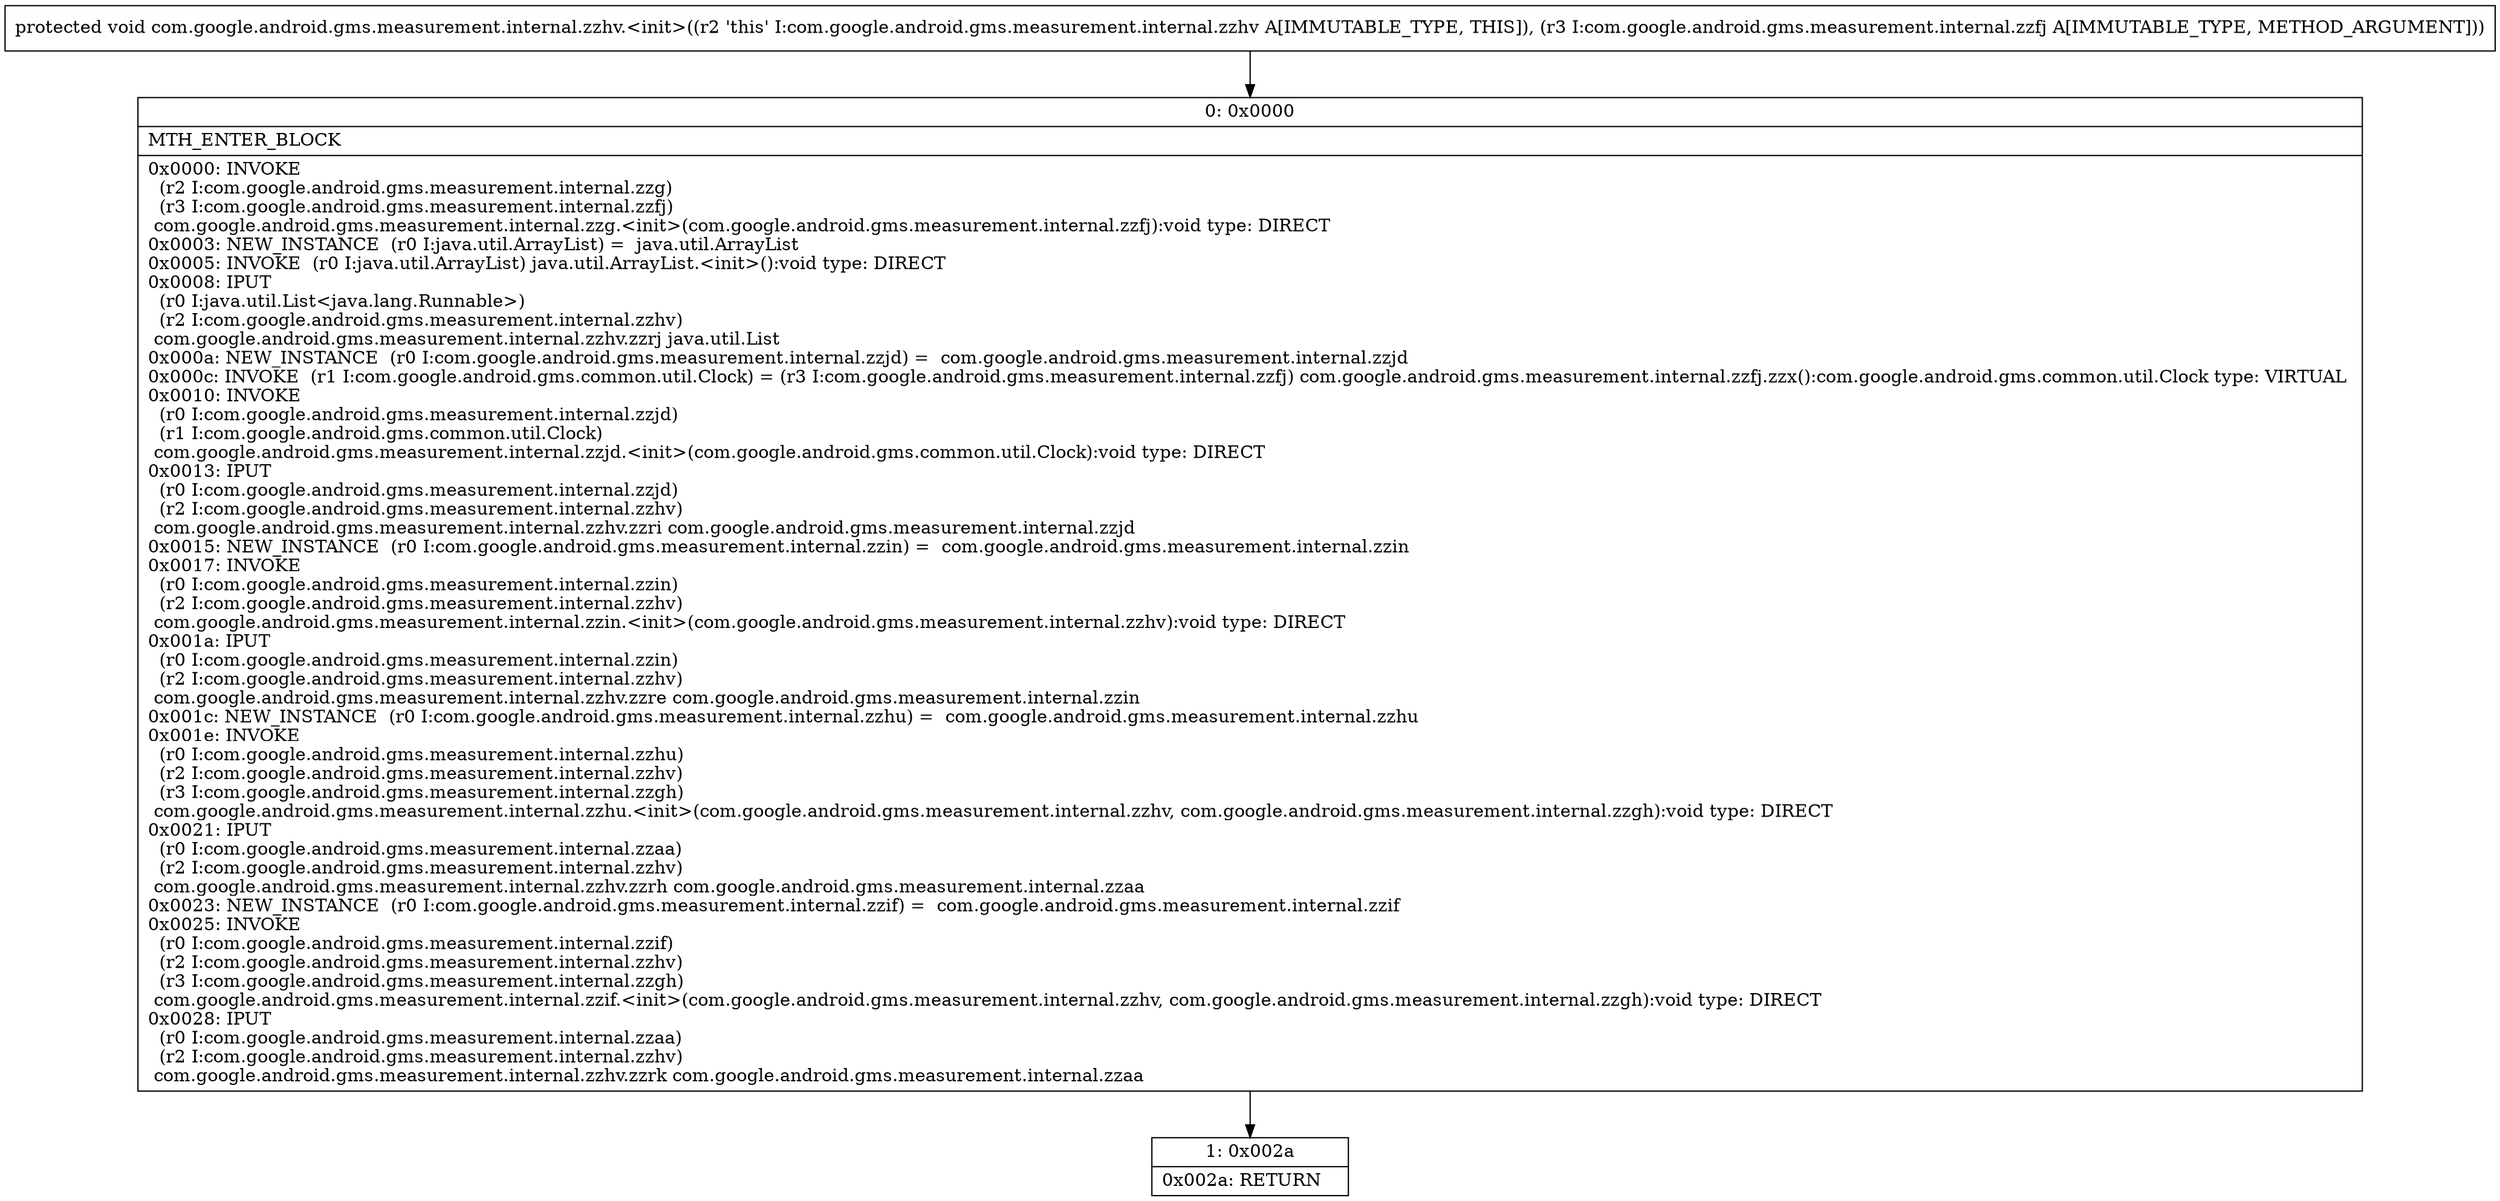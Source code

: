 digraph "CFG forcom.google.android.gms.measurement.internal.zzhv.\<init\>(Lcom\/google\/android\/gms\/measurement\/internal\/zzfj;)V" {
Node_0 [shape=record,label="{0\:\ 0x0000|MTH_ENTER_BLOCK\l|0x0000: INVOKE  \l  (r2 I:com.google.android.gms.measurement.internal.zzg)\l  (r3 I:com.google.android.gms.measurement.internal.zzfj)\l com.google.android.gms.measurement.internal.zzg.\<init\>(com.google.android.gms.measurement.internal.zzfj):void type: DIRECT \l0x0003: NEW_INSTANCE  (r0 I:java.util.ArrayList) =  java.util.ArrayList \l0x0005: INVOKE  (r0 I:java.util.ArrayList) java.util.ArrayList.\<init\>():void type: DIRECT \l0x0008: IPUT  \l  (r0 I:java.util.List\<java.lang.Runnable\>)\l  (r2 I:com.google.android.gms.measurement.internal.zzhv)\l com.google.android.gms.measurement.internal.zzhv.zzrj java.util.List \l0x000a: NEW_INSTANCE  (r0 I:com.google.android.gms.measurement.internal.zzjd) =  com.google.android.gms.measurement.internal.zzjd \l0x000c: INVOKE  (r1 I:com.google.android.gms.common.util.Clock) = (r3 I:com.google.android.gms.measurement.internal.zzfj) com.google.android.gms.measurement.internal.zzfj.zzx():com.google.android.gms.common.util.Clock type: VIRTUAL \l0x0010: INVOKE  \l  (r0 I:com.google.android.gms.measurement.internal.zzjd)\l  (r1 I:com.google.android.gms.common.util.Clock)\l com.google.android.gms.measurement.internal.zzjd.\<init\>(com.google.android.gms.common.util.Clock):void type: DIRECT \l0x0013: IPUT  \l  (r0 I:com.google.android.gms.measurement.internal.zzjd)\l  (r2 I:com.google.android.gms.measurement.internal.zzhv)\l com.google.android.gms.measurement.internal.zzhv.zzri com.google.android.gms.measurement.internal.zzjd \l0x0015: NEW_INSTANCE  (r0 I:com.google.android.gms.measurement.internal.zzin) =  com.google.android.gms.measurement.internal.zzin \l0x0017: INVOKE  \l  (r0 I:com.google.android.gms.measurement.internal.zzin)\l  (r2 I:com.google.android.gms.measurement.internal.zzhv)\l com.google.android.gms.measurement.internal.zzin.\<init\>(com.google.android.gms.measurement.internal.zzhv):void type: DIRECT \l0x001a: IPUT  \l  (r0 I:com.google.android.gms.measurement.internal.zzin)\l  (r2 I:com.google.android.gms.measurement.internal.zzhv)\l com.google.android.gms.measurement.internal.zzhv.zzre com.google.android.gms.measurement.internal.zzin \l0x001c: NEW_INSTANCE  (r0 I:com.google.android.gms.measurement.internal.zzhu) =  com.google.android.gms.measurement.internal.zzhu \l0x001e: INVOKE  \l  (r0 I:com.google.android.gms.measurement.internal.zzhu)\l  (r2 I:com.google.android.gms.measurement.internal.zzhv)\l  (r3 I:com.google.android.gms.measurement.internal.zzgh)\l com.google.android.gms.measurement.internal.zzhu.\<init\>(com.google.android.gms.measurement.internal.zzhv, com.google.android.gms.measurement.internal.zzgh):void type: DIRECT \l0x0021: IPUT  \l  (r0 I:com.google.android.gms.measurement.internal.zzaa)\l  (r2 I:com.google.android.gms.measurement.internal.zzhv)\l com.google.android.gms.measurement.internal.zzhv.zzrh com.google.android.gms.measurement.internal.zzaa \l0x0023: NEW_INSTANCE  (r0 I:com.google.android.gms.measurement.internal.zzif) =  com.google.android.gms.measurement.internal.zzif \l0x0025: INVOKE  \l  (r0 I:com.google.android.gms.measurement.internal.zzif)\l  (r2 I:com.google.android.gms.measurement.internal.zzhv)\l  (r3 I:com.google.android.gms.measurement.internal.zzgh)\l com.google.android.gms.measurement.internal.zzif.\<init\>(com.google.android.gms.measurement.internal.zzhv, com.google.android.gms.measurement.internal.zzgh):void type: DIRECT \l0x0028: IPUT  \l  (r0 I:com.google.android.gms.measurement.internal.zzaa)\l  (r2 I:com.google.android.gms.measurement.internal.zzhv)\l com.google.android.gms.measurement.internal.zzhv.zzrk com.google.android.gms.measurement.internal.zzaa \l}"];
Node_1 [shape=record,label="{1\:\ 0x002a|0x002a: RETURN   \l}"];
MethodNode[shape=record,label="{protected void com.google.android.gms.measurement.internal.zzhv.\<init\>((r2 'this' I:com.google.android.gms.measurement.internal.zzhv A[IMMUTABLE_TYPE, THIS]), (r3 I:com.google.android.gms.measurement.internal.zzfj A[IMMUTABLE_TYPE, METHOD_ARGUMENT])) }"];
MethodNode -> Node_0;
Node_0 -> Node_1;
}

